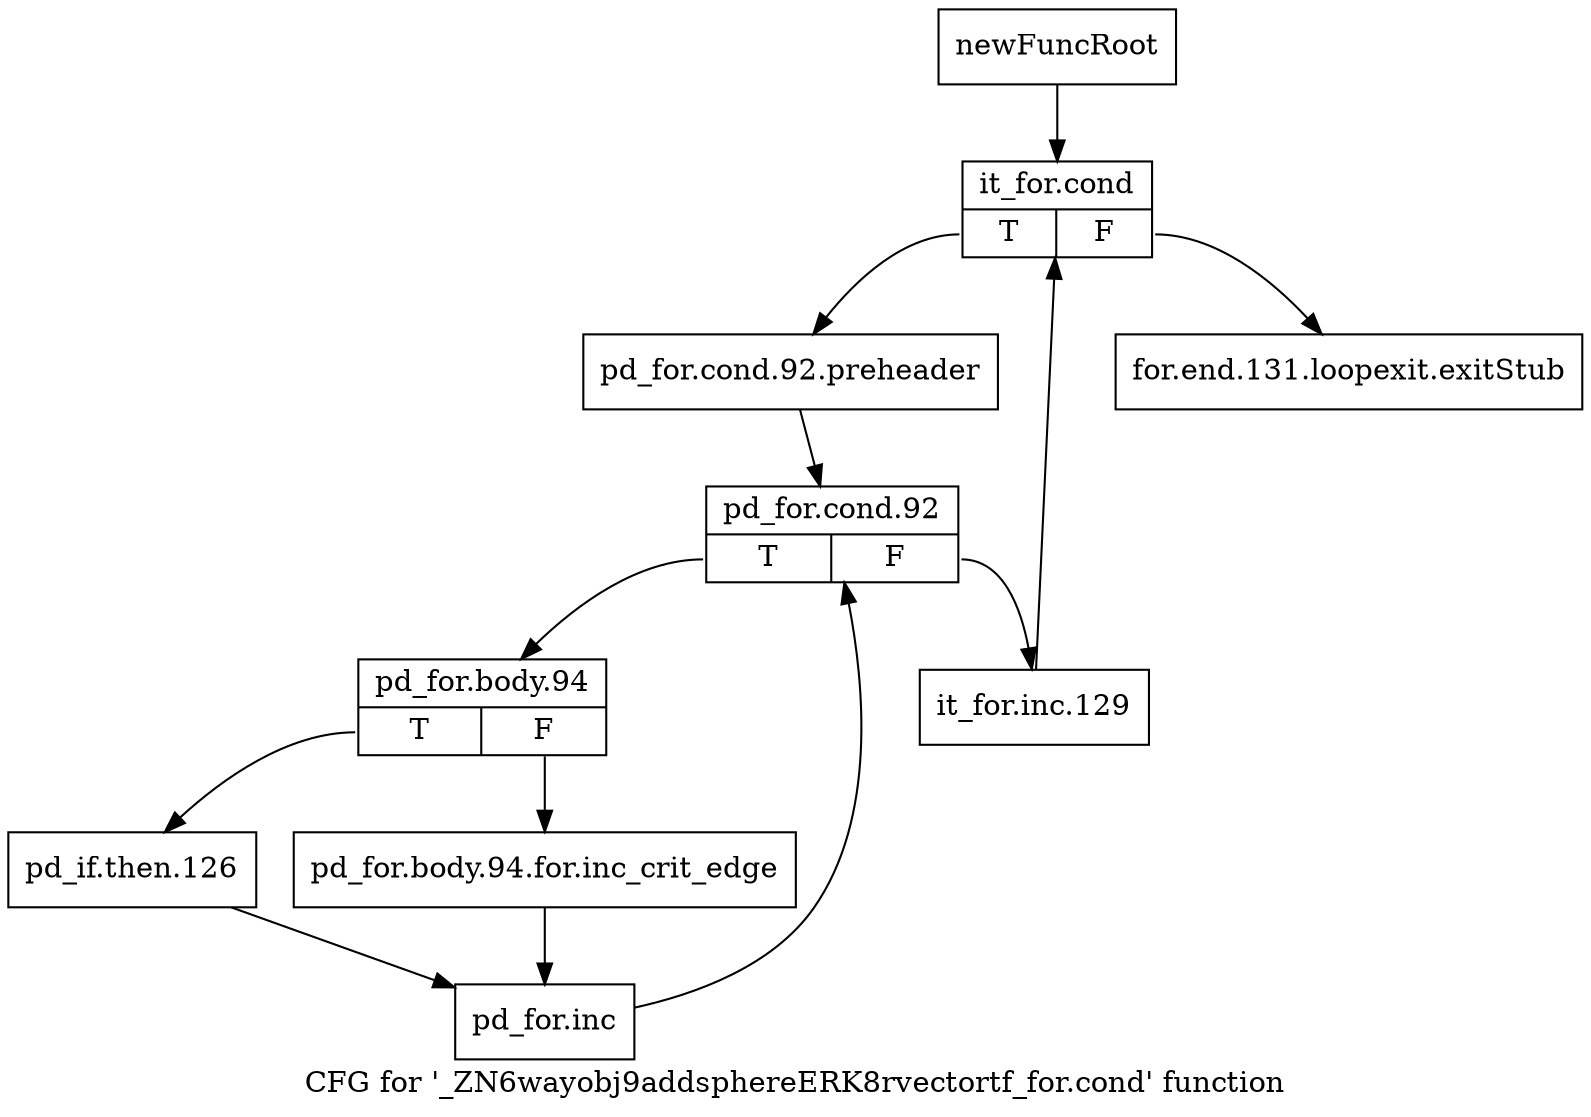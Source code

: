 digraph "CFG for '_ZN6wayobj9addsphereERK8rvectortf_for.cond' function" {
	label="CFG for '_ZN6wayobj9addsphereERK8rvectortf_for.cond' function";

	Node0x2477920 [shape=record,label="{newFuncRoot}"];
	Node0x2477920 -> Node0x24779c0;
	Node0x2477970 [shape=record,label="{for.end.131.loopexit.exitStub}"];
	Node0x24779c0 [shape=record,label="{it_for.cond|{<s0>T|<s1>F}}"];
	Node0x24779c0:s0 -> Node0x2477a10;
	Node0x24779c0:s1 -> Node0x2477970;
	Node0x2477a10 [shape=record,label="{pd_for.cond.92.preheader}"];
	Node0x2477a10 -> Node0x2477a60;
	Node0x2477a60 [shape=record,label="{pd_for.cond.92|{<s0>T|<s1>F}}"];
	Node0x2477a60:s0 -> Node0x2477b00;
	Node0x2477a60:s1 -> Node0x2477ab0;
	Node0x2477ab0 [shape=record,label="{it_for.inc.129}"];
	Node0x2477ab0 -> Node0x24779c0;
	Node0x2477b00 [shape=record,label="{pd_for.body.94|{<s0>T|<s1>F}}"];
	Node0x2477b00:s0 -> Node0x2477ba0;
	Node0x2477b00:s1 -> Node0x2477b50;
	Node0x2477b50 [shape=record,label="{pd_for.body.94.for.inc_crit_edge}"];
	Node0x2477b50 -> Node0x2477bf0;
	Node0x2477ba0 [shape=record,label="{pd_if.then.126}"];
	Node0x2477ba0 -> Node0x2477bf0;
	Node0x2477bf0 [shape=record,label="{pd_for.inc}"];
	Node0x2477bf0 -> Node0x2477a60;
}
